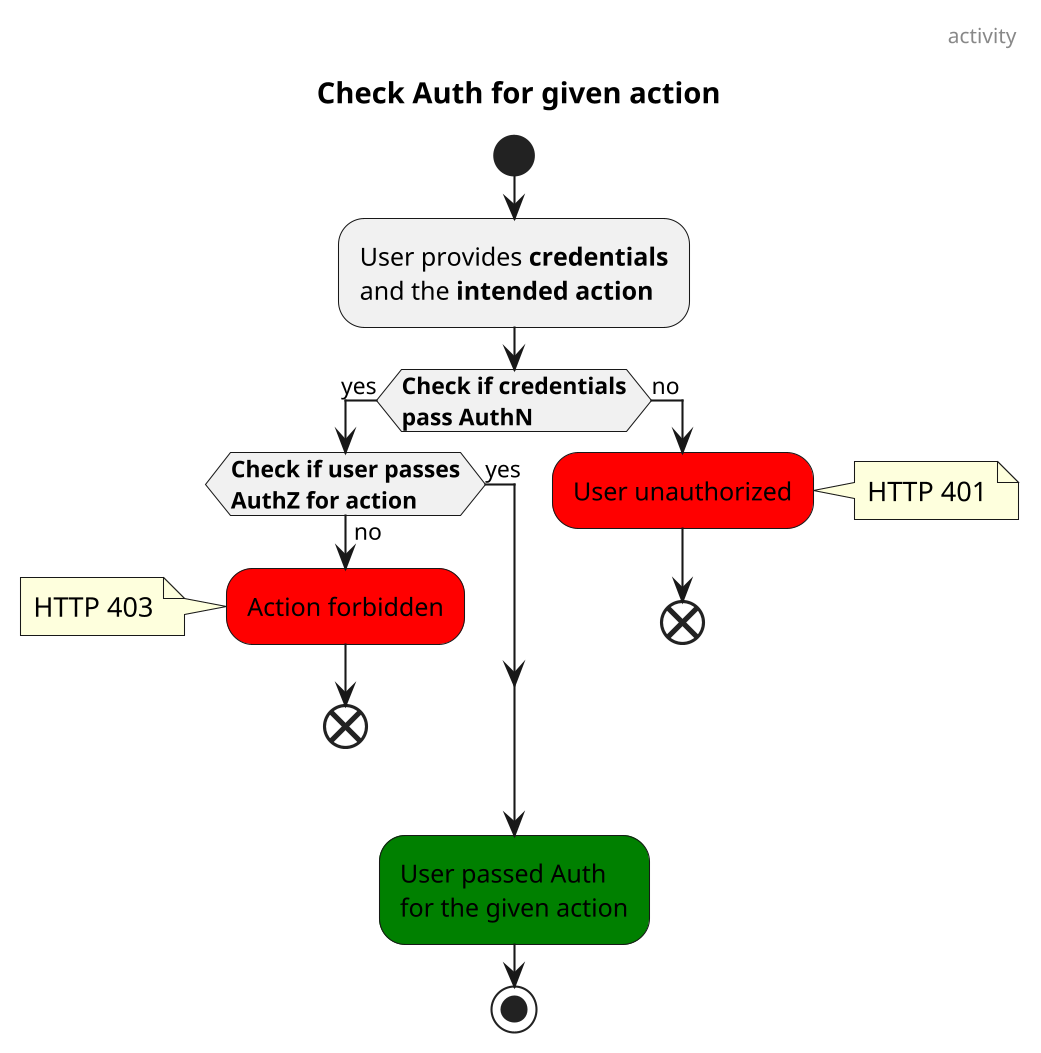 @startuml auth
skinparam dpi 200
header activity
title Check Auth for given action

start
:User provides **credentials**
and the **intended action**;
if (**Check if credentials**\n**pass AuthN**) then (yes)
    if (**Check if user passes**\n**AuthZ for action**) then (yes)
    else (no)
        #red:Action forbidden;
        note: HTTP 403
        end
    endif
else (no)
    #red:User unauthorized;
    note right: HTTP 401
    end
endif
#green:User passed Auth
for the given action;
stop
@enduml